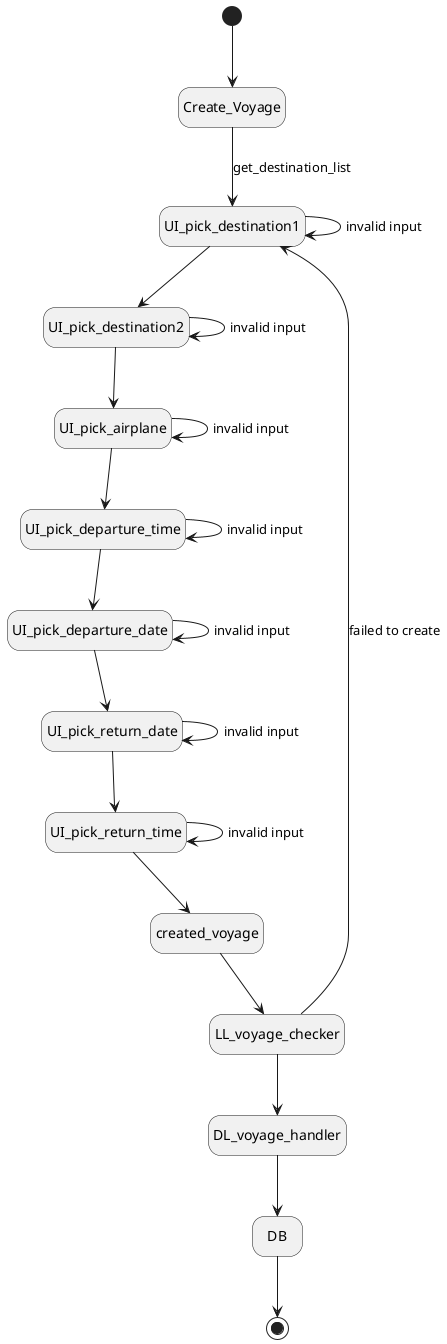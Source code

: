 @startuml create voyage
hide empty description

[*] --> Create_Voyage
Create_Voyage --> UI_pick_destination1 : get_destination_list 
UI_pick_destination1 --> UI_pick_destination1 :invalid input

UI_pick_destination1 --> UI_pick_destination2
UI_pick_destination2 --> UI_pick_destination2:invalid input

UI_pick_destination2 -->UI_pick_airplane
UI_pick_airplane --> UI_pick_airplane:invalid input

UI_pick_airplane --> UI_pick_departure_time
UI_pick_departure_time --> UI_pick_departure_time:invalid input

UI_pick_departure_time --> UI_pick_departure_date
UI_pick_departure_date --> UI_pick_departure_date:invalid input

UI_pick_departure_date --> UI_pick_return_date
UI_pick_return_date--> UI_pick_return_time
UI_pick_return_time --> UI_pick_return_time:invalid input
UI_pick_return_date --> UI_pick_return_date:invalid input
UI_pick_return_time --> created_voyage
created_voyage --> LL_voyage_checker
LL_voyage_checker --> UI_pick_destination1: failed to create
LL_voyage_checker --> DL_voyage_handler


DL_voyage_handler --> DB 
DB --> [*]


@enduml